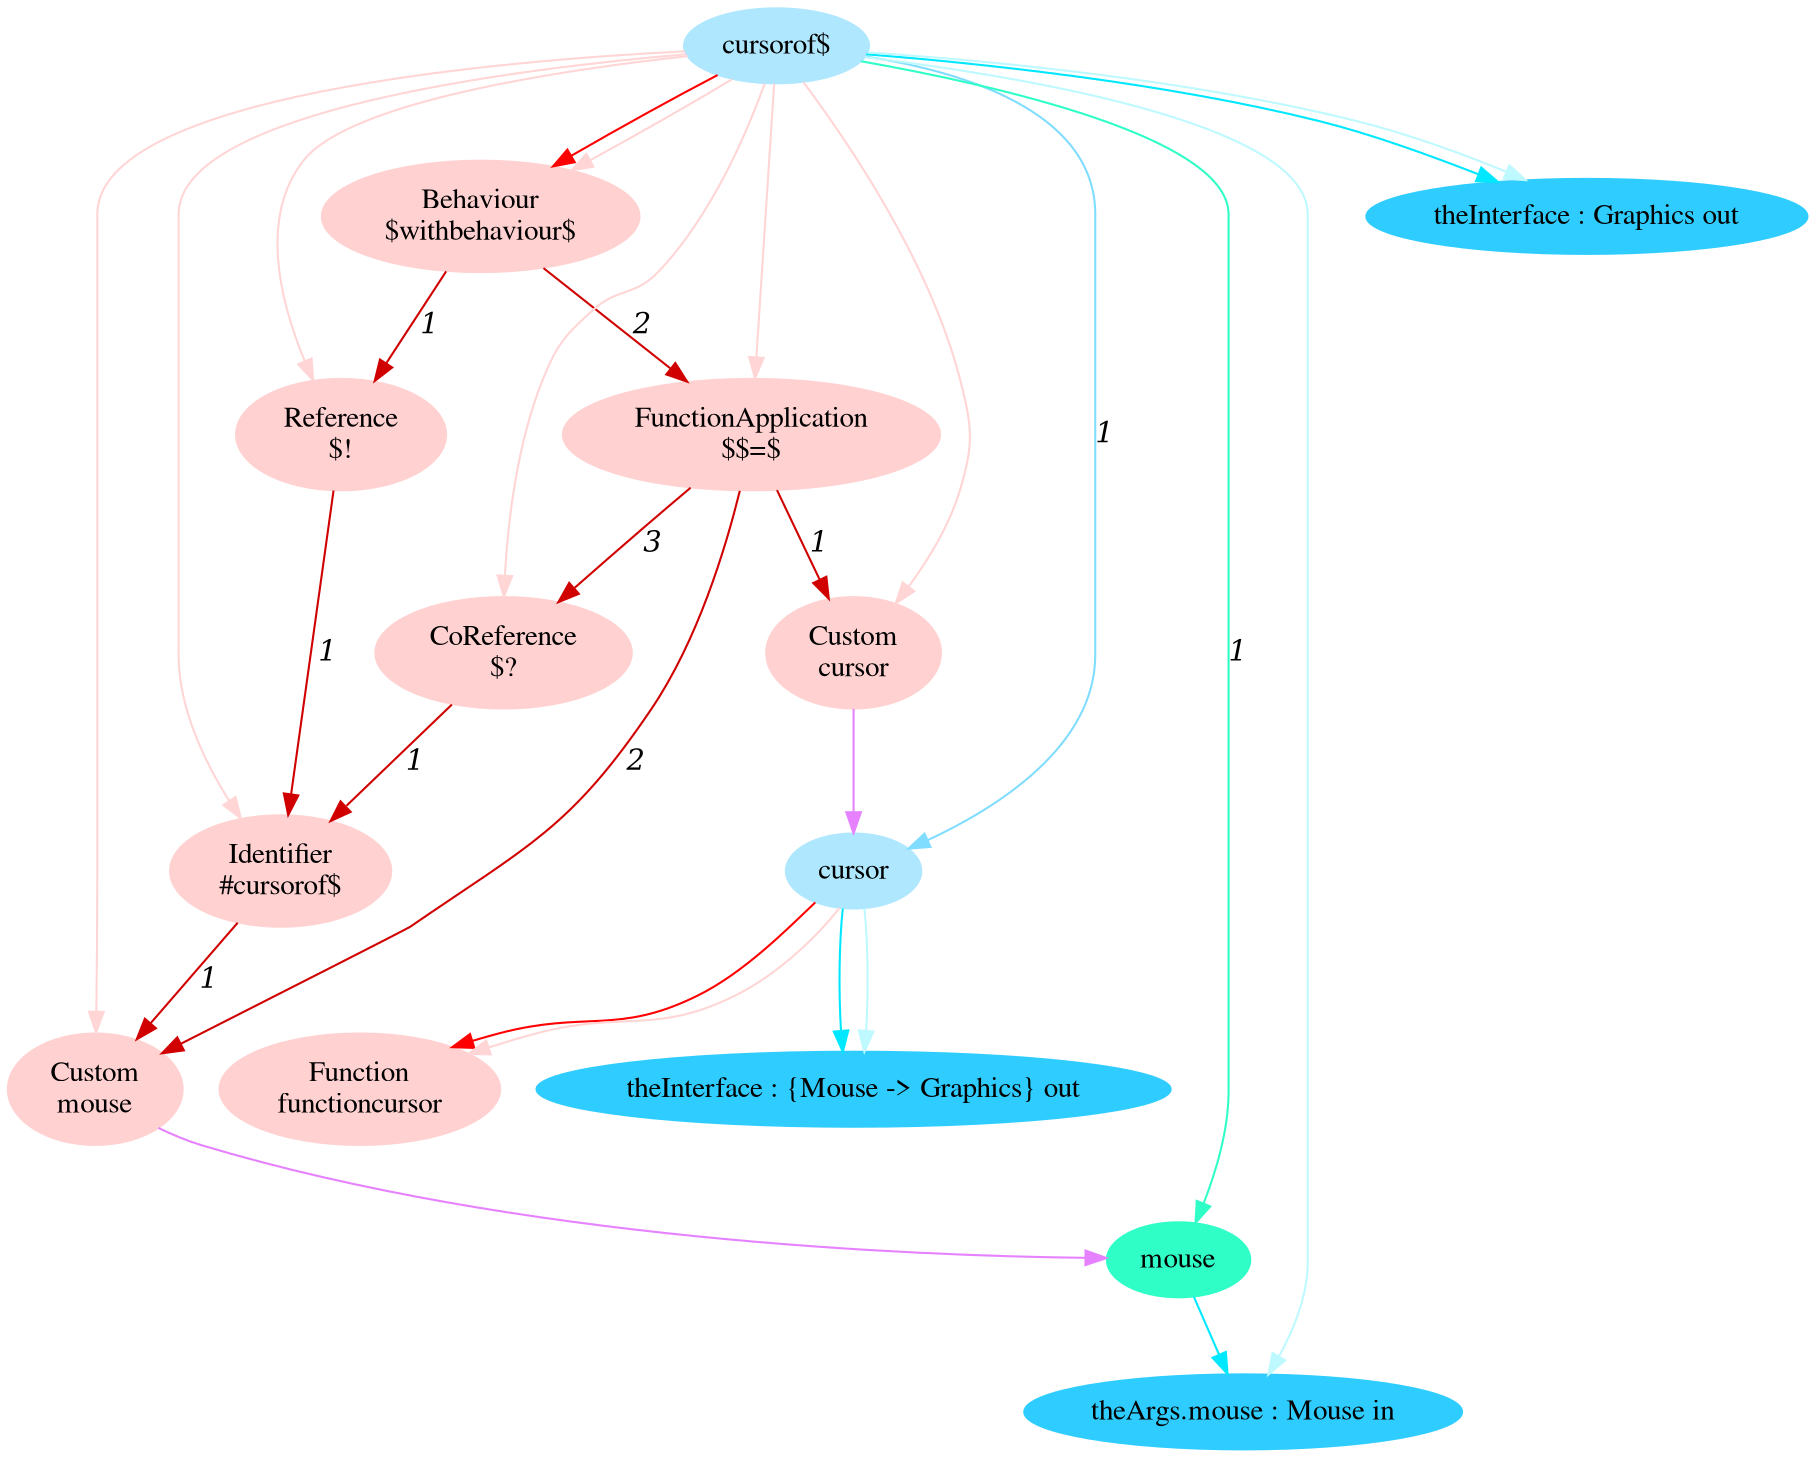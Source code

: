 digraph g{node_15057 [shape="ellipse", style="filled", color="#ffd1d1", fontname="Times", label="Function
functioncursor" ]
node_15060 [shape="ellipse", style="filled", color="#ffd1d1", fontname="Times", label="Custom
mouse" ]
node_15065 [shape="ellipse", style="filled", color="#ffd1d1", fontname="Times", label="Identifier
#cursorof$" ]
node_15070 [shape="ellipse", style="filled", color="#ffd1d1", fontname="Times", label="Reference
$!" ]
node_15074 [shape="ellipse", style="filled", color="#ffd1d1", fontname="Times", label="Custom
cursor" ]
node_15077 [shape="ellipse", style="filled", color="#ffd1d1", fontname="Times", label="CoReference
$?" ]
node_15081 [shape="ellipse", style="filled", color="#ffd1d1", fontname="Times", label="FunctionApplication
$$=$" ]
node_15087 [shape="ellipse", style="filled", color="#ffd1d1", fontname="Times", label="Behaviour
$withbehaviour$" ]
node_15010 [shape="ellipse", style="filled", color="#afe7ff", fontname="Times", label="cursorof$" ]
node_15011 [shape="ellipse", style="filled", color="#afe7ff", fontname="Times", label="cursor" ]
node_15019 [shape="ellipse", style="filled", color="#2fffc7", fontname="Times", label="mouse" ]
node_15012 [shape="ellipse", style="filled", color="#2fcdff", fontname="Times", label="theInterface : {Mouse -> Graphics} out" ]
node_15020 [shape="ellipse", style="filled", color="#2fcdff", fontname="Times", label="theArgs.mouse : Mouse in" ]
node_15024 [shape="ellipse", style="filled", color="#2fcdff", fontname="Times", label="theInterface : Graphics out" ]
node_15065 -> node_15060 [dir=forward, arrowHead=normal, fontname="Times-Italic", arrowsize=1, color="#d00000", label="1",  headlabel="", taillabel="" ]
node_15070 -> node_15065 [dir=forward, arrowHead=normal, fontname="Times-Italic", arrowsize=1, color="#d00000", label="1",  headlabel="", taillabel="" ]
node_15077 -> node_15065 [dir=forward, arrowHead=normal, fontname="Times-Italic", arrowsize=1, color="#d00000", label="1",  headlabel="", taillabel="" ]
node_15081 -> node_15060 [dir=forward, arrowHead=normal, fontname="Times-Italic", arrowsize=1, color="#d00000", label="2",  headlabel="", taillabel="" ]
node_15081 -> node_15074 [dir=forward, arrowHead=normal, fontname="Times-Italic", arrowsize=1, color="#d00000", label="1",  headlabel="", taillabel="" ]
node_15081 -> node_15077 [dir=forward, arrowHead=normal, fontname="Times-Italic", arrowsize=1, color="#d00000", label="3",  headlabel="", taillabel="" ]
node_15087 -> node_15070 [dir=forward, arrowHead=normal, fontname="Times-Italic", arrowsize=1, color="#d00000", label="1",  headlabel="", taillabel="" ]
node_15087 -> node_15081 [dir=forward, arrowHead=normal, fontname="Times-Italic", arrowsize=1, color="#d00000", label="2",  headlabel="", taillabel="" ]
node_15011 -> node_15057 [dir=forward, arrowHead=normal, fontname="Times-Italic", arrowsize=1, color="#ff0000", label="",  headlabel="", taillabel="" ]
node_15010 -> node_15087 [dir=forward, arrowHead=normal, fontname="Times-Italic", arrowsize=1, color="#ff0000", label="",  headlabel="", taillabel="" ]
node_15011 -> node_15057 [dir=forward, arrowHead=normal, fontname="Times-Italic", arrowsize=1, color="#ffd5d5", label="",  headlabel="", taillabel="" ]
node_15010 -> node_15060 [dir=forward, arrowHead=normal, fontname="Times-Italic", arrowsize=1, color="#ffd5d5", label="",  headlabel="", taillabel="" ]
node_15010 -> node_15065 [dir=forward, arrowHead=normal, fontname="Times-Italic", arrowsize=1, color="#ffd5d5", label="",  headlabel="", taillabel="" ]
node_15010 -> node_15070 [dir=forward, arrowHead=normal, fontname="Times-Italic", arrowsize=1, color="#ffd5d5", label="",  headlabel="", taillabel="" ]
node_15010 -> node_15074 [dir=forward, arrowHead=normal, fontname="Times-Italic", arrowsize=1, color="#ffd5d5", label="",  headlabel="", taillabel="" ]
node_15010 -> node_15077 [dir=forward, arrowHead=normal, fontname="Times-Italic", arrowsize=1, color="#ffd5d5", label="",  headlabel="", taillabel="" ]
node_15010 -> node_15081 [dir=forward, arrowHead=normal, fontname="Times-Italic", arrowsize=1, color="#ffd5d5", label="",  headlabel="", taillabel="" ]
node_15010 -> node_15087 [dir=forward, arrowHead=normal, fontname="Times-Italic", arrowsize=1, color="#ffd5d5", label="",  headlabel="", taillabel="" ]
node_15010 -> node_15019 [dir=forward, arrowHead=normal, fontname="Times-Italic", arrowsize=1, color="#2fffc7", label="1",  headlabel="", taillabel="" ]
node_15019 -> node_15020 [dir=forward, arrowHead=normal, fontname="Times-Italic", arrowsize=1, color="#00e8ff", label="",  headlabel="", taillabel="" ]
node_15011 -> node_15012 [dir=forward, arrowHead=normal, fontname="Times-Italic", arrowsize=1, color="#00e8ff", label="",  headlabel="", taillabel="" ]
node_15010 -> node_15024 [dir=forward, arrowHead=normal, fontname="Times-Italic", arrowsize=1, color="#00e8ff", label="",  headlabel="", taillabel="" ]
node_15011 -> node_15012 [dir=forward, arrowHead=normal, fontname="Times-Italic", arrowsize=1, color="#bef9ff", label="",  headlabel="", taillabel="" ]
node_15010 -> node_15020 [dir=forward, arrowHead=normal, fontname="Times-Italic", arrowsize=1, color="#bef9ff", label="",  headlabel="", taillabel="" ]
node_15010 -> node_15024 [dir=forward, arrowHead=normal, fontname="Times-Italic", arrowsize=1, color="#bef9ff", label="",  headlabel="", taillabel="" ]
node_15010 -> node_15011 [dir=forward, arrowHead=normal, fontname="Times-Italic", arrowsize=1, color="#81ddff", label="1",  headlabel="", taillabel="" ]
node_15060 -> node_15019 [dir=forward, arrowHead=normal, fontname="Times-Italic", arrowsize=1, color="#e681ff", label="",  headlabel="", taillabel="" ]
node_15074 -> node_15011 [dir=forward, arrowHead=normal, fontname="Times-Italic", arrowsize=1, color="#e681ff", label="",  headlabel="", taillabel="" ]
}